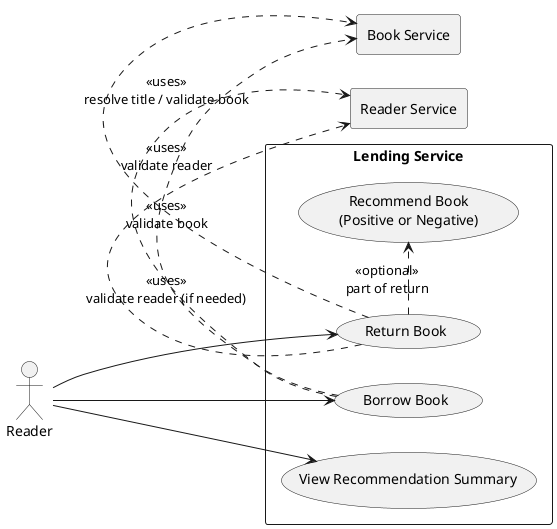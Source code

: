 @startuml
left to right direction
actor Reader

rectangle "Lending Service" {
  usecase "Borrow Book" as UC_B
  usecase "Return Book" as UC_R
  usecase "Recommend Book\n(Positive or Negative)" as UC_REC
  usecase "View Recommendation Summary" as UC_SUM
}

Reader --> UC_B
Reader --> UC_R
Reader --> UC_SUM

UC_R .> UC_REC : <<optional>>\npart of return

' (External checks commonly involved)
rectangle "Book Service" as BS
rectangle "Reader Service" as RS

UC_B .> RS : <<uses>>\nvalidate reader
UC_B .> BS : <<uses>>\nvalidate book
UC_R .> RS : <<uses>>\nvalidate reader (if needed)
UC_R .> BS : <<uses>>\nresolve title / validate book

@enduml
